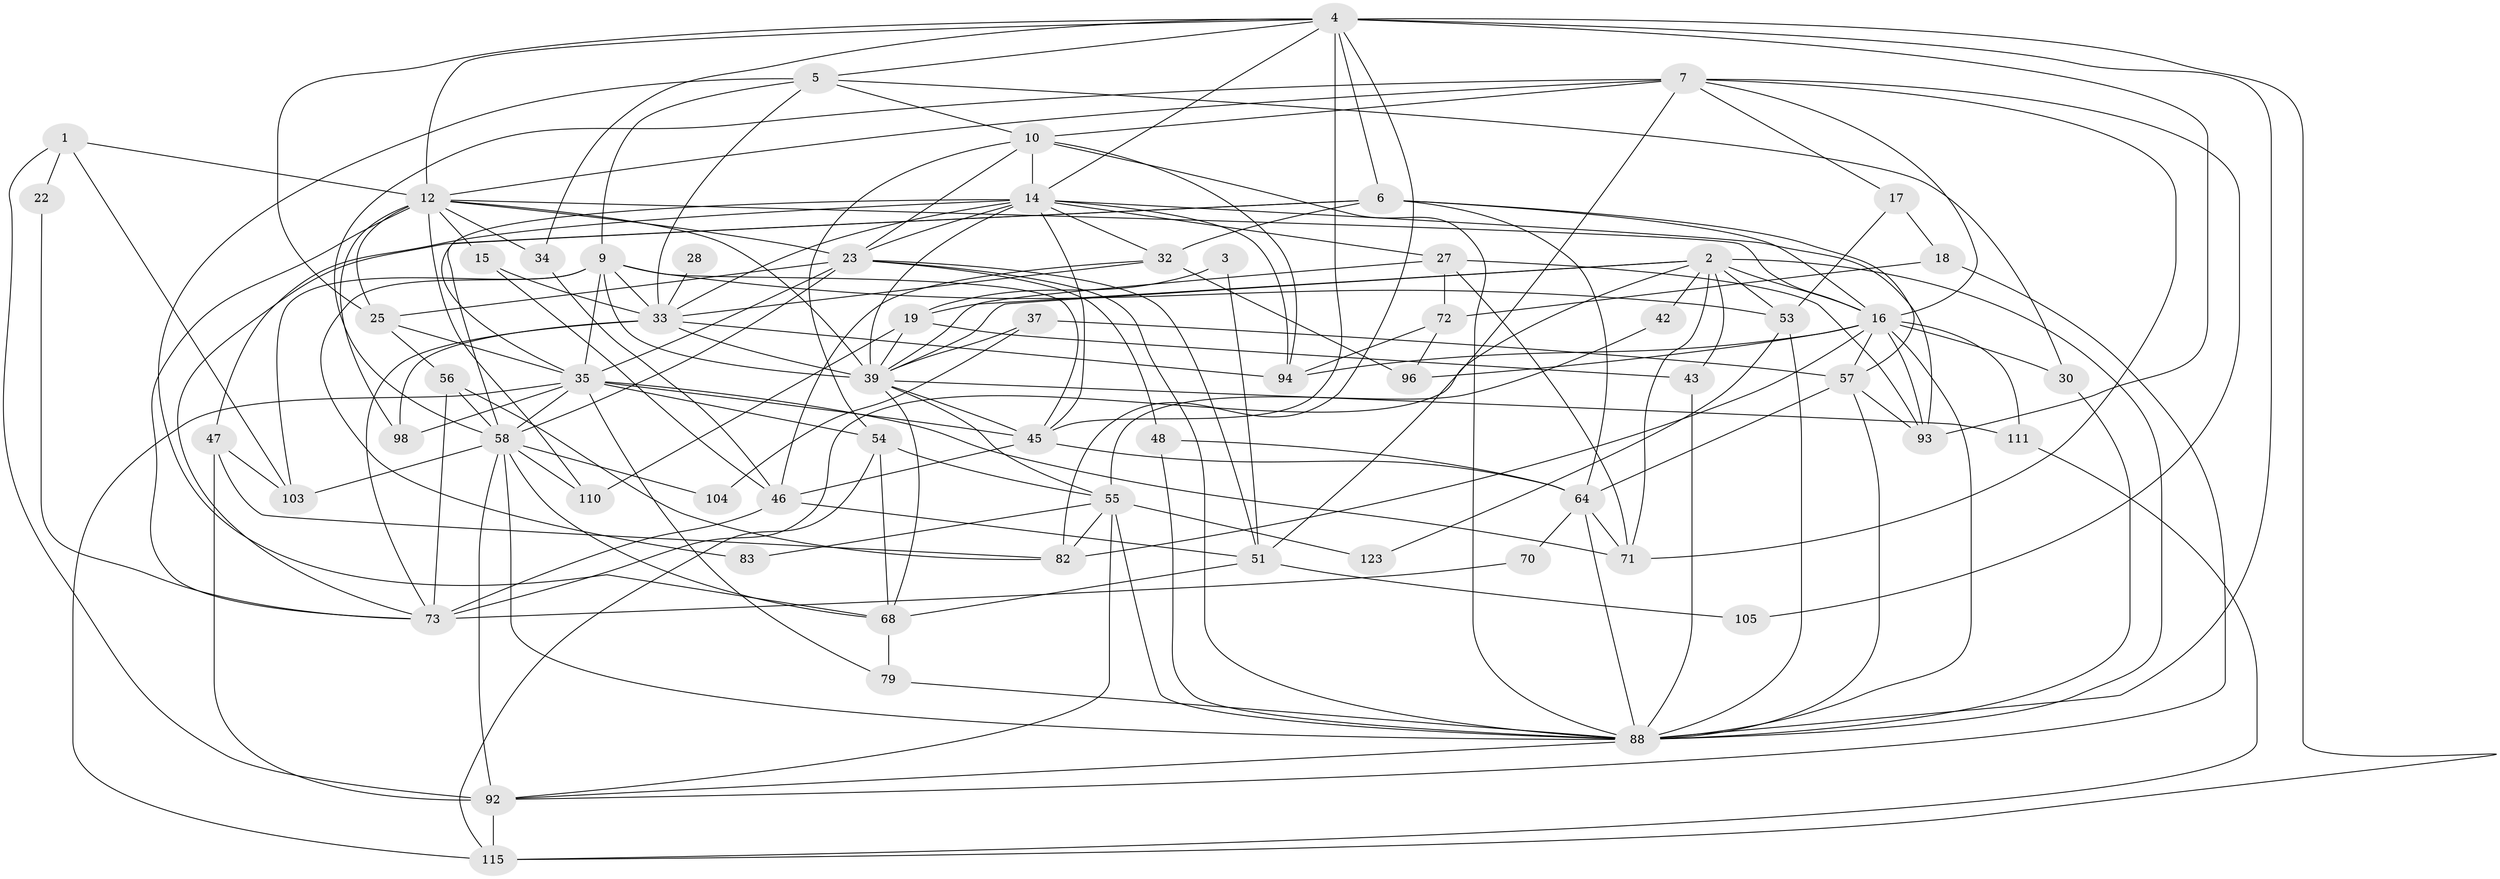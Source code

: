 // original degree distribution, {2: 0.14173228346456693, 3: 0.25984251968503935, 4: 0.2755905511811024, 5: 0.1968503937007874, 8: 0.03937007874015748, 6: 0.07086614173228346, 7: 0.015748031496062992}
// Generated by graph-tools (version 1.1) at 2025/18/03/04/25 18:18:39]
// undirected, 63 vertices, 176 edges
graph export_dot {
graph [start="1"]
  node [color=gray90,style=filled];
  1 [super="+67"];
  2 [super="+49"];
  3;
  4 [super="+8+78"];
  5 [super="+85"];
  6 [super="+95"];
  7 [super="+11+90"];
  9 [super="+36"];
  10 [super="+20"];
  12 [super="+13+52"];
  14 [super="+24+21+60"];
  15 [super="+26"];
  16 [super="+29+99"];
  17;
  18;
  19 [super="+97"];
  22;
  23 [super="+106+80+101"];
  25 [super="+75"];
  27 [super="+31"];
  28;
  30;
  32 [super="+66"];
  33 [super="+38+113"];
  34;
  35 [super="+41"];
  37;
  39 [super="+40+44"];
  42;
  43;
  45 [super="+84+89"];
  46;
  47 [super="+62"];
  48;
  51 [super="+118+59"];
  53 [super="+100+127"];
  54 [super="+121"];
  55 [super="+87"];
  56 [super="+69"];
  57;
  58 [super="+76+61"];
  64 [super="+117"];
  68;
  70;
  71;
  72;
  73 [super="+125"];
  79;
  82 [super="+102"];
  83 [super="+109"];
  88 [super="+122+119+108"];
  92;
  93;
  94;
  96;
  98;
  103;
  104;
  105;
  110;
  111;
  115;
  123;
  1 -- 103;
  1 -- 12;
  1 -- 22;
  1 -- 92;
  2 -- 43;
  2 -- 71;
  2 -- 42;
  2 -- 16;
  2 -- 53;
  2 -- 73;
  2 -- 39;
  2 -- 88;
  2 -- 19;
  3 -- 51;
  3 -- 19;
  4 -- 115;
  4 -- 88;
  4 -- 93;
  4 -- 14;
  4 -- 34;
  4 -- 82;
  4 -- 25;
  4 -- 6;
  4 -- 45;
  4 -- 5;
  4 -- 12;
  5 -- 68;
  5 -- 33;
  5 -- 9;
  5 -- 10;
  5 -- 30;
  6 -- 64;
  6 -- 16;
  6 -- 73;
  6 -- 57;
  6 -- 58;
  6 -- 32;
  7 -- 71;
  7 -- 105;
  7 -- 51;
  7 -- 17;
  7 -- 58;
  7 -- 16;
  7 -- 10;
  7 -- 12;
  9 -- 103;
  9 -- 83 [weight=2];
  9 -- 33;
  9 -- 53;
  9 -- 45;
  9 -- 35;
  9 -- 39;
  10 -- 88;
  10 -- 94;
  10 -- 54;
  10 -- 14;
  10 -- 23;
  12 -- 73;
  12 -- 23;
  12 -- 34;
  12 -- 98;
  12 -- 39 [weight=2];
  12 -- 110;
  12 -- 15;
  12 -- 16;
  12 -- 25;
  14 -- 94;
  14 -- 39 [weight=2];
  14 -- 35;
  14 -- 23;
  14 -- 27;
  14 -- 93;
  14 -- 33;
  14 -- 45;
  14 -- 47;
  14 -- 32;
  15 -- 46;
  15 -- 33;
  16 -- 96;
  16 -- 30;
  16 -- 93;
  16 -- 94;
  16 -- 88 [weight=2];
  16 -- 57;
  16 -- 111;
  16 -- 82;
  17 -- 18;
  17 -- 53;
  18 -- 92;
  18 -- 72;
  19 -- 110 [weight=2];
  19 -- 43;
  19 -- 39;
  22 -- 73;
  23 -- 48;
  23 -- 51;
  23 -- 25;
  23 -- 58;
  23 -- 35;
  23 -- 88;
  25 -- 56;
  25 -- 35;
  27 -- 93;
  27 -- 72;
  27 -- 71;
  27 -- 39;
  28 -- 33 [weight=2];
  30 -- 88;
  32 -- 33;
  32 -- 96;
  32 -- 46;
  33 -- 39 [weight=2];
  33 -- 94;
  33 -- 98;
  33 -- 73;
  34 -- 46;
  35 -- 98;
  35 -- 71;
  35 -- 79;
  35 -- 115;
  35 -- 54;
  35 -- 58;
  35 -- 45;
  37 -- 57;
  37 -- 104;
  37 -- 39;
  39 -- 111;
  39 -- 68;
  39 -- 55;
  39 -- 45;
  42 -- 55;
  43 -- 88;
  45 -- 46;
  45 -- 64;
  46 -- 73;
  46 -- 51;
  47 -- 103;
  47 -- 92 [weight=2];
  47 -- 82;
  48 -- 64;
  48 -- 88;
  51 -- 105;
  51 -- 68;
  53 -- 123;
  53 -- 88;
  54 -- 68;
  54 -- 115;
  54 -- 55;
  55 -- 92;
  55 -- 88;
  55 -- 123;
  55 -- 82;
  55 -- 83;
  56 -- 82;
  56 -- 73 [weight=2];
  56 -- 58;
  57 -- 64;
  57 -- 93;
  57 -- 88;
  58 -- 92;
  58 -- 104;
  58 -- 110;
  58 -- 68;
  58 -- 88;
  58 -- 103;
  64 -- 88;
  64 -- 70;
  64 -- 71;
  68 -- 79;
  70 -- 73;
  72 -- 94;
  72 -- 96;
  79 -- 88;
  88 -- 92;
  92 -- 115;
  111 -- 115;
}
